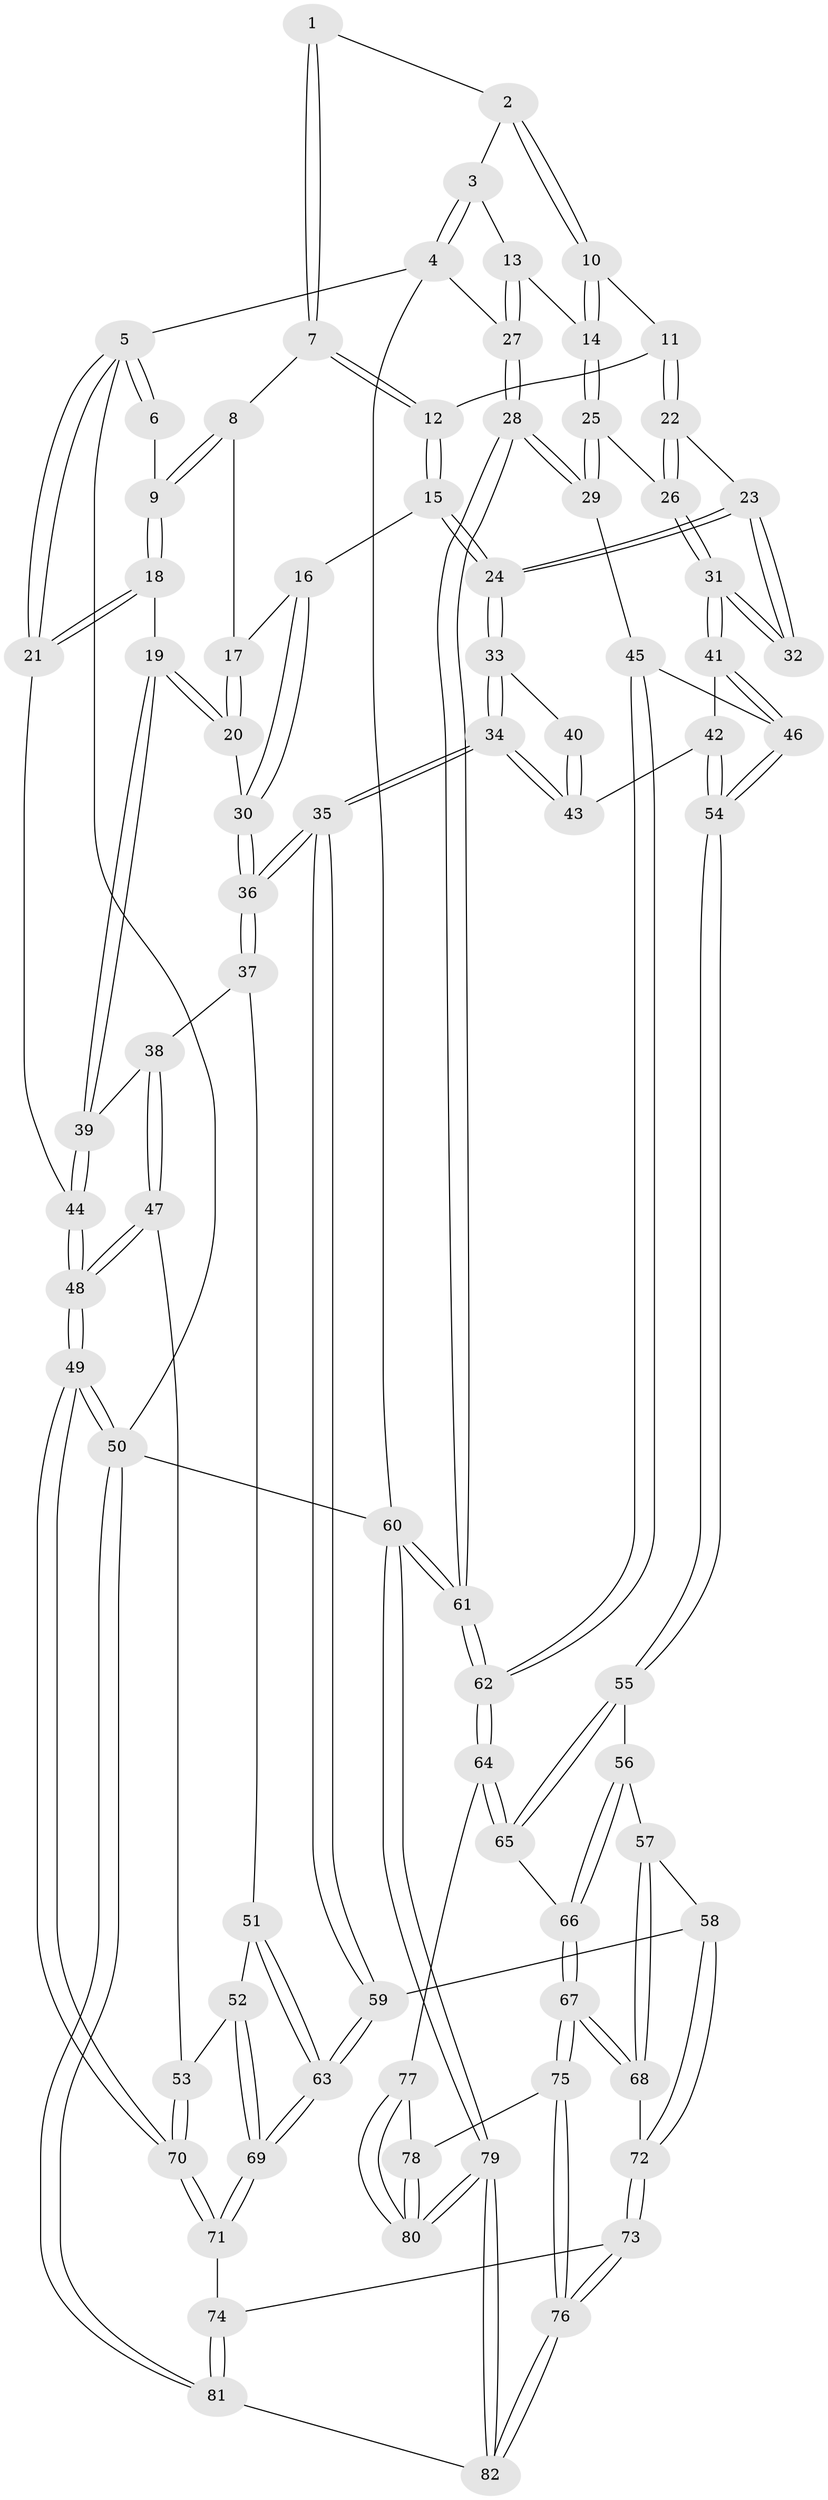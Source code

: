 // coarse degree distribution, {3: 0.1702127659574468, 4: 0.5319148936170213, 5: 0.2553191489361702, 6: 0.0425531914893617}
// Generated by graph-tools (version 1.1) at 2025/24/03/03/25 07:24:38]
// undirected, 82 vertices, 202 edges
graph export_dot {
graph [start="1"]
  node [color=gray90,style=filled];
  1 [pos="+0.5239442300836239+0"];
  2 [pos="+0.9374268318834522+0"];
  3 [pos="+0.9547836298807018+0"];
  4 [pos="+1+0"];
  5 [pos="+0+0"];
  6 [pos="+0.25669831983539937+0"];
  7 [pos="+0.5256609915111264+0.06836035583985531"];
  8 [pos="+0.4032522380626744+0.15251342842867435"];
  9 [pos="+0.2389157449622024+0.1354122755577112"];
  10 [pos="+0.7411237545609529+0.18578456607865865"];
  11 [pos="+0.6832392684214412+0.20678312021163545"];
  12 [pos="+0.5567311337798659+0.13387337636528834"];
  13 [pos="+0.8730493054535965+0.2571995582951101"];
  14 [pos="+0.8609339866315139+0.26138471455443546"];
  15 [pos="+0.49419523885152705+0.296972885753552"];
  16 [pos="+0.4622070533382602+0.2887059264567106"];
  17 [pos="+0.3931445536111015+0.2087003419490047"];
  18 [pos="+0.21805690136172692+0.1769392520876375"];
  19 [pos="+0.21945945410138237+0.2794944419800181"];
  20 [pos="+0.28224511512358214+0.2934733573860318"];
  21 [pos="+0+0"];
  22 [pos="+0.6830357394229551+0.20913609352607343"];
  23 [pos="+0.6060622299218236+0.32818605819296764"];
  24 [pos="+0.5119471780023565+0.3433516037427285"];
  25 [pos="+0.8119109478440906+0.37202290394089765"];
  26 [pos="+0.7408617391461579+0.3878098776847323"];
  27 [pos="+1+0.30717636534476317"];
  28 [pos="+1+0.4111171439528719"];
  29 [pos="+0.876147843549025+0.42804165998044363"];
  30 [pos="+0.3144497625119979+0.31255138082344835"];
  31 [pos="+0.730598948420533+0.3974155098254766"];
  32 [pos="+0.6583152785184848+0.3709958888851501"];
  33 [pos="+0.49324342696417295+0.43049906938922966"];
  34 [pos="+0.47540574810943004+0.4951825716620557"];
  35 [pos="+0.46316649679858307+0.50677068515288"];
  36 [pos="+0.4267440677569514+0.4927502549299481"];
  37 [pos="+0.30310529416043946+0.49922909473666605"];
  38 [pos="+0.16924134650837622+0.44213069099263175"];
  39 [pos="+0.14327877319967422+0.35782757722452696"];
  40 [pos="+0.6415451350055877+0.3833665071038699"];
  41 [pos="+0.7246170861444492+0.41620364685050953"];
  42 [pos="+0.5617405867750468+0.4911482698057823"];
  43 [pos="+0.5480782984088558+0.49069476449751875"];
  44 [pos="+0+0.3045536244403451"];
  45 [pos="+0.8430267603560007+0.5433798597280486"];
  46 [pos="+0.7444011075621554+0.5485275120816974"];
  47 [pos="+0.11659175634741828+0.5832082335167923"];
  48 [pos="+0+0.6346947111930212"];
  49 [pos="+0+1"];
  50 [pos="+0+1"];
  51 [pos="+0.2651822662130506+0.5966149336919223"];
  52 [pos="+0.2033922368348305+0.6686304367146524"];
  53 [pos="+0.19137437982947797+0.6673778315188817"];
  54 [pos="+0.7244599763938323+0.57104935609838"];
  55 [pos="+0.7112071330491198+0.6228019033329699"];
  56 [pos="+0.6830506200189035+0.6364803674286437"];
  57 [pos="+0.5798332384501658+0.6687244701693309"];
  58 [pos="+0.5016310239486362+0.6492128951970727"];
  59 [pos="+0.469906376931051+0.628730936130185"];
  60 [pos="+1+1"];
  61 [pos="+1+0.704596733431531"];
  62 [pos="+1+0.7191077770486418"];
  63 [pos="+0.46173047560258257+0.6356768890908993"];
  64 [pos="+0.9715979532189932+0.7521446591865035"];
  65 [pos="+0.7700594481045271+0.6897569997774387"];
  66 [pos="+0.6840512480937004+0.8144677855366769"];
  67 [pos="+0.6818806386379932+0.8188058074799559"];
  68 [pos="+0.6494351894825185+0.7997712619700571"];
  69 [pos="+0.3491479780808397+0.7518705960724005"];
  70 [pos="+0.0699451732912894+0.8649373254458043"];
  71 [pos="+0.3452955971853624+0.8433569394700501"];
  72 [pos="+0.5363359158879883+0.8256585522667963"];
  73 [pos="+0.5113050642397445+0.8687628997719965"];
  74 [pos="+0.349927301720841+0.852278104641863"];
  75 [pos="+0.7349369727670251+0.9260239836863706"];
  76 [pos="+0.662723265752769+1"];
  77 [pos="+0.9091010993618583+0.8171838220322345"];
  78 [pos="+0.8582077322478042+0.8552483031210857"];
  79 [pos="+1+1"];
  80 [pos="+0.9911963538243314+1"];
  81 [pos="+0.33237763599135894+1"];
  82 [pos="+0.6583142988792633+1"];
  1 -- 2;
  1 -- 7;
  1 -- 7;
  2 -- 3;
  2 -- 10;
  2 -- 10;
  3 -- 4;
  3 -- 4;
  3 -- 13;
  4 -- 5;
  4 -- 27;
  4 -- 60;
  5 -- 6;
  5 -- 6;
  5 -- 21;
  5 -- 21;
  5 -- 50;
  6 -- 9;
  7 -- 8;
  7 -- 12;
  7 -- 12;
  8 -- 9;
  8 -- 9;
  8 -- 17;
  9 -- 18;
  9 -- 18;
  10 -- 11;
  10 -- 14;
  10 -- 14;
  11 -- 12;
  11 -- 22;
  11 -- 22;
  12 -- 15;
  12 -- 15;
  13 -- 14;
  13 -- 27;
  13 -- 27;
  14 -- 25;
  14 -- 25;
  15 -- 16;
  15 -- 24;
  15 -- 24;
  16 -- 17;
  16 -- 30;
  16 -- 30;
  17 -- 20;
  17 -- 20;
  18 -- 19;
  18 -- 21;
  18 -- 21;
  19 -- 20;
  19 -- 20;
  19 -- 39;
  19 -- 39;
  20 -- 30;
  21 -- 44;
  22 -- 23;
  22 -- 26;
  22 -- 26;
  23 -- 24;
  23 -- 24;
  23 -- 32;
  23 -- 32;
  24 -- 33;
  24 -- 33;
  25 -- 26;
  25 -- 29;
  25 -- 29;
  26 -- 31;
  26 -- 31;
  27 -- 28;
  27 -- 28;
  28 -- 29;
  28 -- 29;
  28 -- 61;
  28 -- 61;
  29 -- 45;
  30 -- 36;
  30 -- 36;
  31 -- 32;
  31 -- 32;
  31 -- 41;
  31 -- 41;
  33 -- 34;
  33 -- 34;
  33 -- 40;
  34 -- 35;
  34 -- 35;
  34 -- 43;
  34 -- 43;
  35 -- 36;
  35 -- 36;
  35 -- 59;
  35 -- 59;
  36 -- 37;
  36 -- 37;
  37 -- 38;
  37 -- 51;
  38 -- 39;
  38 -- 47;
  38 -- 47;
  39 -- 44;
  39 -- 44;
  40 -- 43;
  40 -- 43;
  41 -- 42;
  41 -- 46;
  41 -- 46;
  42 -- 43;
  42 -- 54;
  42 -- 54;
  44 -- 48;
  44 -- 48;
  45 -- 46;
  45 -- 62;
  45 -- 62;
  46 -- 54;
  46 -- 54;
  47 -- 48;
  47 -- 48;
  47 -- 53;
  48 -- 49;
  48 -- 49;
  49 -- 50;
  49 -- 50;
  49 -- 70;
  49 -- 70;
  50 -- 81;
  50 -- 81;
  50 -- 60;
  51 -- 52;
  51 -- 63;
  51 -- 63;
  52 -- 53;
  52 -- 69;
  52 -- 69;
  53 -- 70;
  53 -- 70;
  54 -- 55;
  54 -- 55;
  55 -- 56;
  55 -- 65;
  55 -- 65;
  56 -- 57;
  56 -- 66;
  56 -- 66;
  57 -- 58;
  57 -- 68;
  57 -- 68;
  58 -- 59;
  58 -- 72;
  58 -- 72;
  59 -- 63;
  59 -- 63;
  60 -- 61;
  60 -- 61;
  60 -- 79;
  60 -- 79;
  61 -- 62;
  61 -- 62;
  62 -- 64;
  62 -- 64;
  63 -- 69;
  63 -- 69;
  64 -- 65;
  64 -- 65;
  64 -- 77;
  65 -- 66;
  66 -- 67;
  66 -- 67;
  67 -- 68;
  67 -- 68;
  67 -- 75;
  67 -- 75;
  68 -- 72;
  69 -- 71;
  69 -- 71;
  70 -- 71;
  70 -- 71;
  71 -- 74;
  72 -- 73;
  72 -- 73;
  73 -- 74;
  73 -- 76;
  73 -- 76;
  74 -- 81;
  74 -- 81;
  75 -- 76;
  75 -- 76;
  75 -- 78;
  76 -- 82;
  76 -- 82;
  77 -- 78;
  77 -- 80;
  77 -- 80;
  78 -- 80;
  78 -- 80;
  79 -- 80;
  79 -- 80;
  79 -- 82;
  79 -- 82;
  81 -- 82;
}
